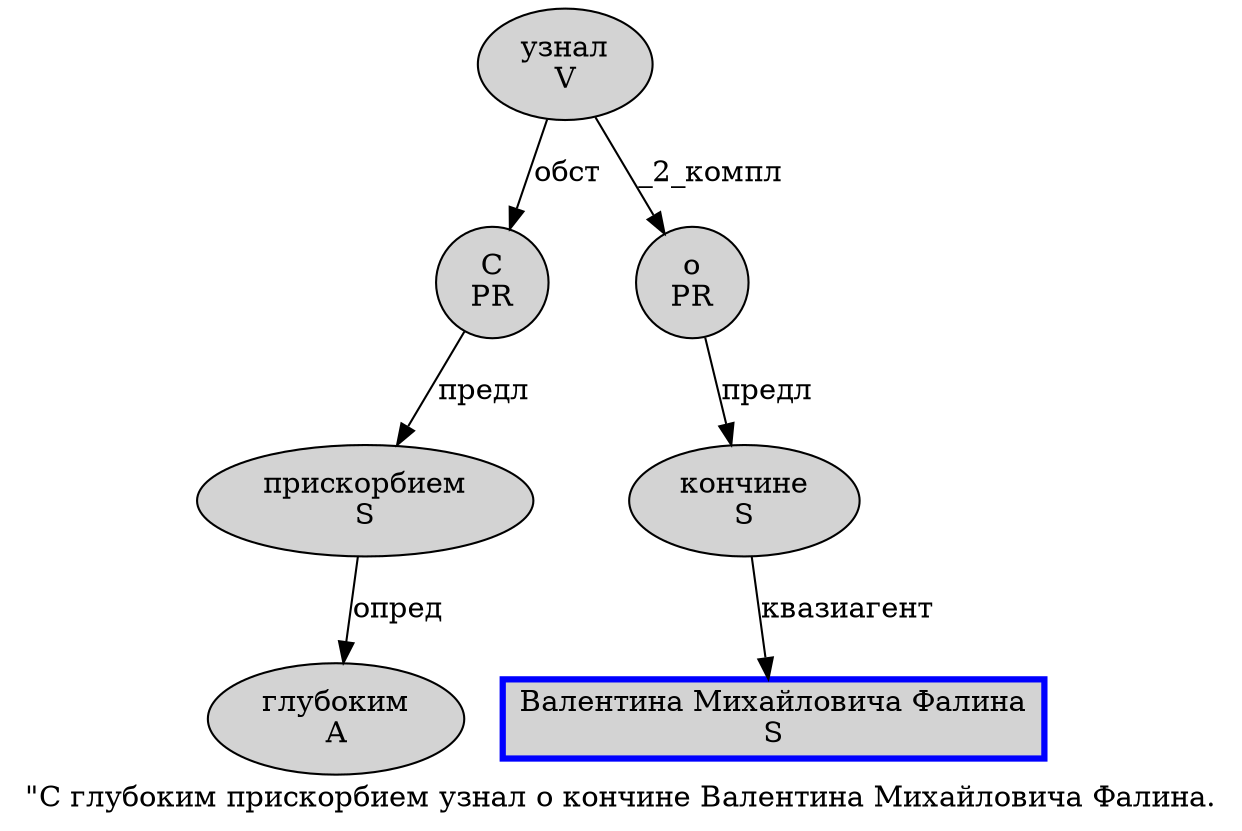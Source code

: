 digraph SENTENCE_559 {
	graph [label="\"С глубоким прискорбием узнал о кончине Валентина Михайловича Фалина."]
	node [style=filled]
		1 [label="С
PR" color="" fillcolor=lightgray penwidth=1 shape=ellipse]
		2 [label="глубоким
A" color="" fillcolor=lightgray penwidth=1 shape=ellipse]
		3 [label="прискорбием
S" color="" fillcolor=lightgray penwidth=1 shape=ellipse]
		4 [label="узнал
V" color="" fillcolor=lightgray penwidth=1 shape=ellipse]
		5 [label="о
PR" color="" fillcolor=lightgray penwidth=1 shape=ellipse]
		6 [label="кончине
S" color="" fillcolor=lightgray penwidth=1 shape=ellipse]
		7 [label="Валентина Михайловича Фалина
S" color=blue fillcolor=lightgray penwidth=3 shape=box]
			5 -> 6 [label="предл"]
			1 -> 3 [label="предл"]
			4 -> 1 [label="обст"]
			4 -> 5 [label="_2_компл"]
			3 -> 2 [label="опред"]
			6 -> 7 [label="квазиагент"]
}